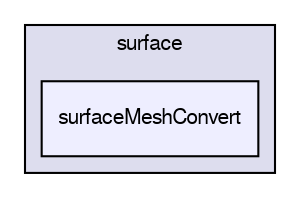 digraph "applications/utilities/surface/surfaceMeshConvert" {
  bgcolor=transparent;
  compound=true
  node [ fontsize="10", fontname="FreeSans"];
  edge [ labelfontsize="10", labelfontname="FreeSans"];
  subgraph clusterdir_f17de662d5fa06afbf0442aecb6ca0a0 {
    graph [ bgcolor="#ddddee", pencolor="black", label="surface" fontname="FreeSans", fontsize="10", URL="dir_f17de662d5fa06afbf0442aecb6ca0a0.html"]
  dir_7a8f523733843d64ad848dd66798be9b [shape=box, label="surfaceMeshConvert", style="filled", fillcolor="#eeeeff", pencolor="black", URL="dir_7a8f523733843d64ad848dd66798be9b.html"];
  }
}
